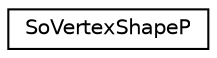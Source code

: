 digraph "Graphical Class Hierarchy"
{
 // LATEX_PDF_SIZE
  edge [fontname="Helvetica",fontsize="10",labelfontname="Helvetica",labelfontsize="10"];
  node [fontname="Helvetica",fontsize="10",shape=record];
  rankdir="LR";
  Node0 [label="SoVertexShapeP",height=0.2,width=0.4,color="black", fillcolor="white", style="filled",URL="$classSoVertexShapeP.html",tooltip=" "];
}
